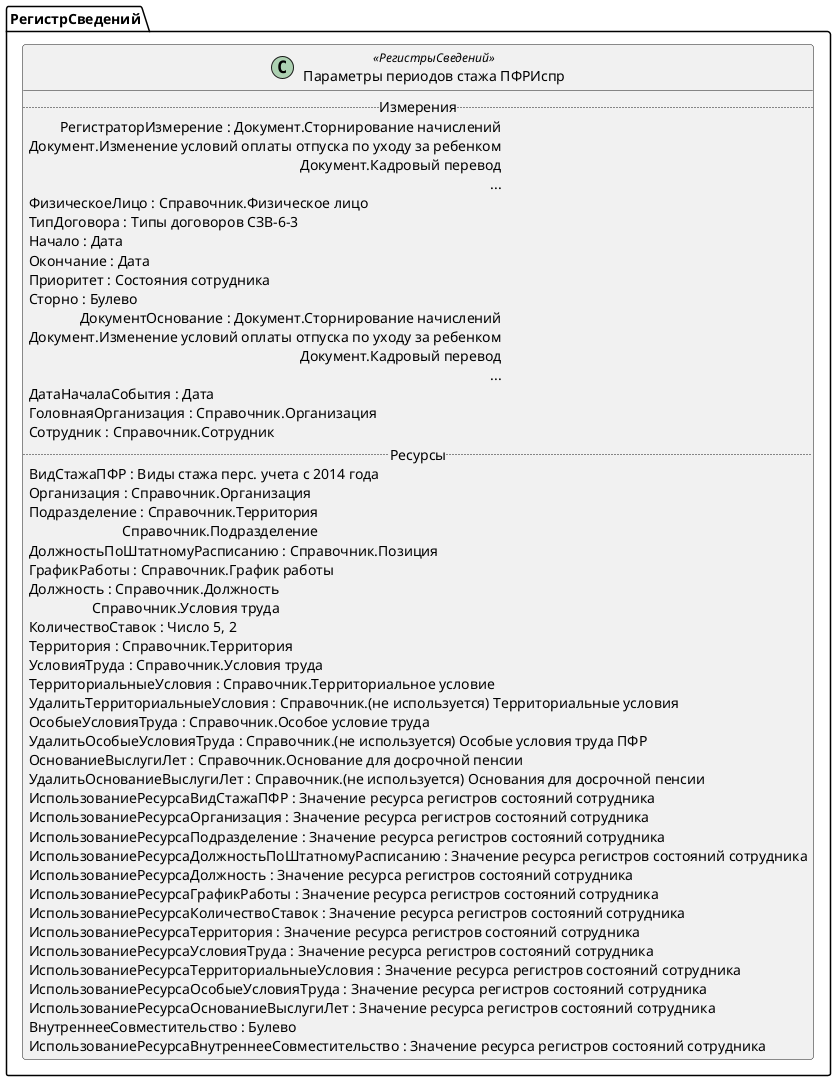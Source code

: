 ﻿@startuml ПараметрыПериодовСтажаПФРИспр
'!include templates.wsd
'..\include templates.wsd
class РегистрСведений.ПараметрыПериодовСтажаПФРИспр as "Параметры периодов стажа ПФРИспр" <<РегистрыСведений>>
{
..Измерения..
РегистраторИзмерение : Документ.Сторнирование начислений\rДокумент.Изменение условий оплаты отпуска по уходу за ребенком\rДокумент.Кадровый перевод\r...
ФизическоеЛицо : Справочник.Физическое лицо
ТипДоговора : Типы договоров СЗВ-6-3
Начало : Дата
Окончание : Дата
Приоритет : Состояния сотрудника
Сторно : Булево
ДокументОснование : Документ.Сторнирование начислений\rДокумент.Изменение условий оплаты отпуска по уходу за ребенком\rДокумент.Кадровый перевод\r...
ДатаНачалаСобытия : Дата
ГоловнаяОрганизация : Справочник.Организация
Сотрудник : Справочник.Сотрудник
..Ресурсы..
ВидСтажаПФР : Виды стажа перс. учета с 2014 года
Организация : Справочник.Организация
Подразделение : Справочник.Территория\rСправочник.Подразделение
ДолжностьПоШтатномуРасписанию : Справочник.Позиция
ГрафикРаботы : Справочник.График работы
Должность : Справочник.Должность\rСправочник.Условия труда
КоличествоСтавок : Число 5, 2
Территория : Справочник.Территория
УсловияТруда : Справочник.Условия труда
ТерриториальныеУсловия : Справочник.Территориальное условие
УдалитьТерриториальныеУсловия : Справочник.(не используется) Территориальные условия
ОсобыеУсловияТруда : Справочник.Особое условие труда
УдалитьОсобыеУсловияТруда : Справочник.(не используется) Особые условия труда ПФР
ОснованиеВыслугиЛет : Справочник.Основание для досрочной пенсии
УдалитьОснованиеВыслугиЛет : Справочник.(не используется) Основания для досрочной пенсии
ИспользованиеРесурсаВидСтажаПФР : Значение ресурса регистров состояний сотрудника
ИспользованиеРесурсаОрганизация : Значение ресурса регистров состояний сотрудника
ИспользованиеРесурсаПодразделение : Значение ресурса регистров состояний сотрудника
ИспользованиеРесурсаДолжностьПоШтатномуРасписанию : Значение ресурса регистров состояний сотрудника
ИспользованиеРесурсаДолжность : Значение ресурса регистров состояний сотрудника
ИспользованиеРесурсаГрафикРаботы : Значение ресурса регистров состояний сотрудника
ИспользованиеРесурсаКоличествоСтавок : Значение ресурса регистров состояний сотрудника
ИспользованиеРесурсаТерритория : Значение ресурса регистров состояний сотрудника
ИспользованиеРесурсаУсловияТруда : Значение ресурса регистров состояний сотрудника
ИспользованиеРесурсаТерриториальныеУсловия : Значение ресурса регистров состояний сотрудника
ИспользованиеРесурсаОсобыеУсловияТруда : Значение ресурса регистров состояний сотрудника
ИспользованиеРесурсаОснованиеВыслугиЛет : Значение ресурса регистров состояний сотрудника
ВнутреннееСовместительство : Булево
ИспользованиеРесурсаВнутреннееСовместительство : Значение ресурса регистров состояний сотрудника
}
@enduml

